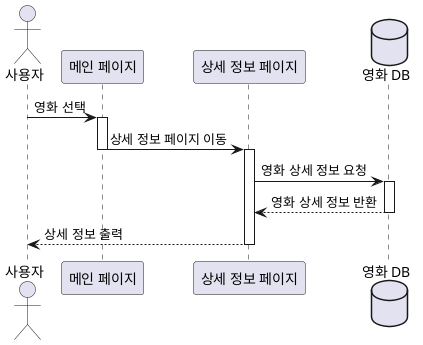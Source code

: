 @startuml

actor "사용자" as user
participant "메인 페이지" as mainPage
participant "상세 정보 페이지" as detailPage
database "영화 DB" as db

user -> mainPage : 영화 선택
activate mainPage
mainPage -> detailPage : 상세 정보 페이지 이동
deactivate mainPage
activate detailPage

detailPage -> db : 영화 상세 정보 요청
activate db
db --> detailPage : 영화 상세 정보 반환
deactivate db
detailPage --> user : 상세 정보 출력
deactivate detailPage

@enduml
